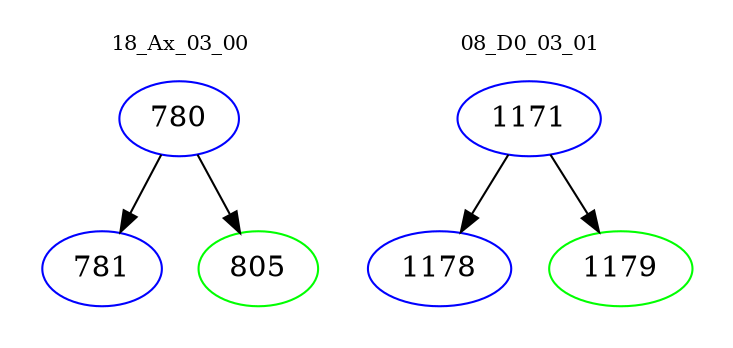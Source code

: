 digraph{
subgraph cluster_0 {
color = white
label = "18_Ax_03_00";
fontsize=10;
T0_780 [label="780", color="blue"]
T0_780 -> T0_781 [color="black"]
T0_781 [label="781", color="blue"]
T0_780 -> T0_805 [color="black"]
T0_805 [label="805", color="green"]
}
subgraph cluster_1 {
color = white
label = "08_D0_03_01";
fontsize=10;
T1_1171 [label="1171", color="blue"]
T1_1171 -> T1_1178 [color="black"]
T1_1178 [label="1178", color="blue"]
T1_1171 -> T1_1179 [color="black"]
T1_1179 [label="1179", color="green"]
}
}
